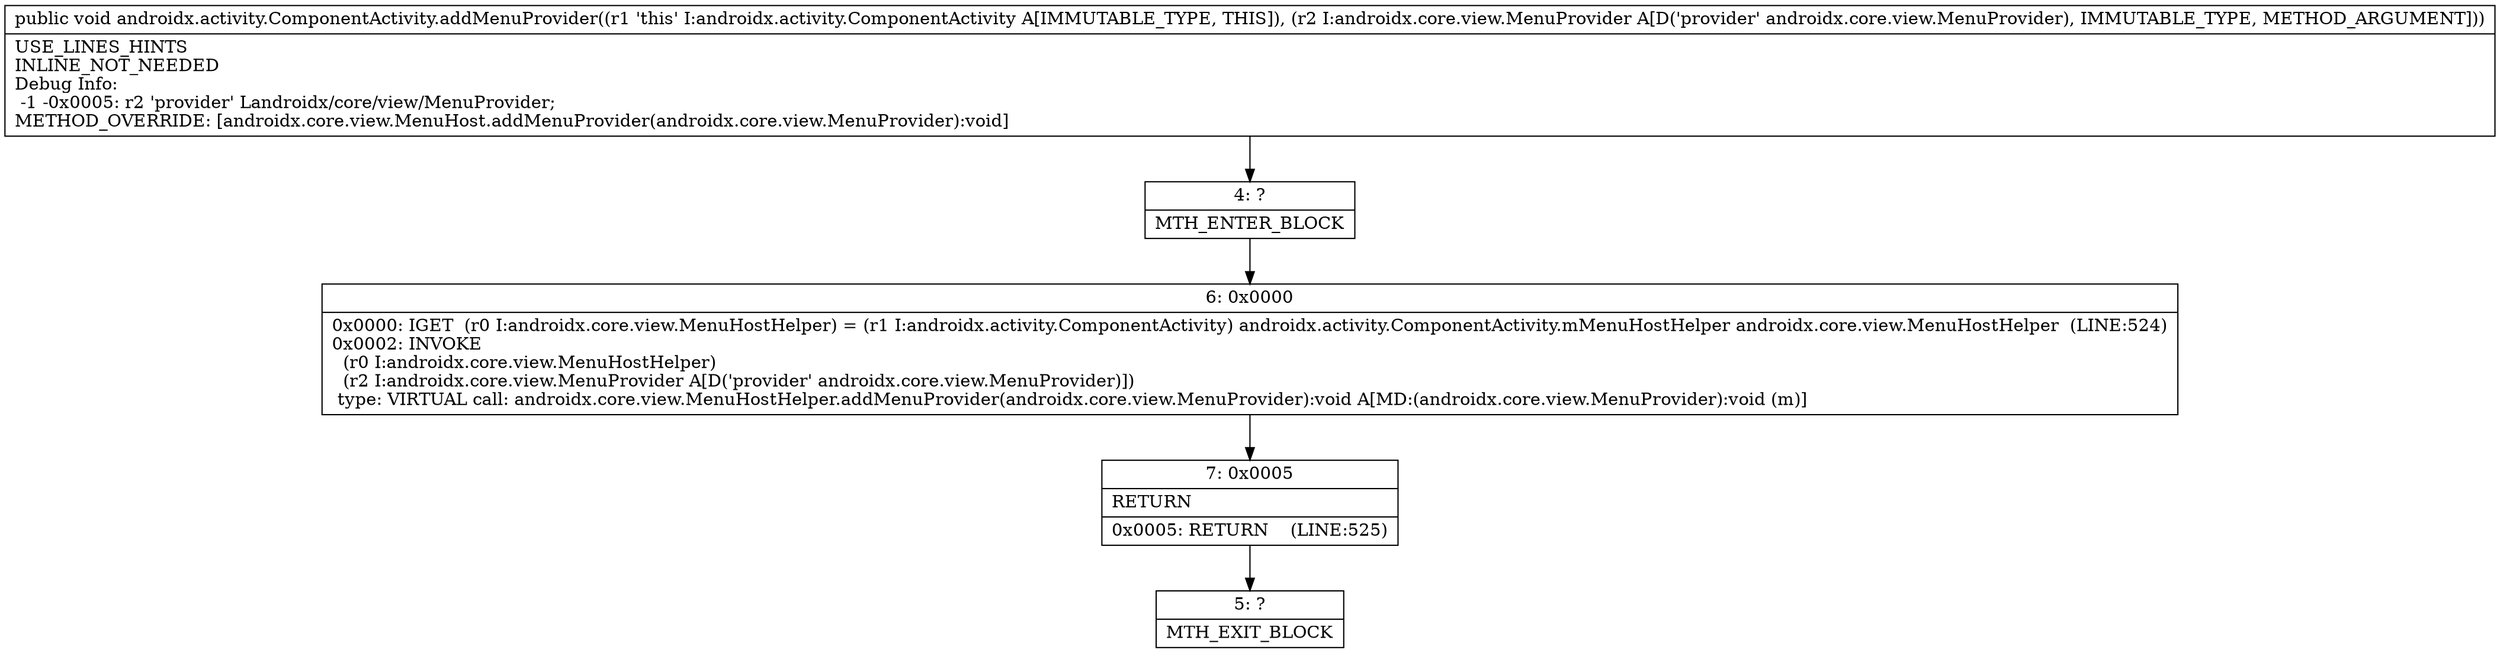 digraph "CFG forandroidx.activity.ComponentActivity.addMenuProvider(Landroidx\/core\/view\/MenuProvider;)V" {
Node_4 [shape=record,label="{4\:\ ?|MTH_ENTER_BLOCK\l}"];
Node_6 [shape=record,label="{6\:\ 0x0000|0x0000: IGET  (r0 I:androidx.core.view.MenuHostHelper) = (r1 I:androidx.activity.ComponentActivity) androidx.activity.ComponentActivity.mMenuHostHelper androidx.core.view.MenuHostHelper  (LINE:524)\l0x0002: INVOKE  \l  (r0 I:androidx.core.view.MenuHostHelper)\l  (r2 I:androidx.core.view.MenuProvider A[D('provider' androidx.core.view.MenuProvider)])\l type: VIRTUAL call: androidx.core.view.MenuHostHelper.addMenuProvider(androidx.core.view.MenuProvider):void A[MD:(androidx.core.view.MenuProvider):void (m)]\l}"];
Node_7 [shape=record,label="{7\:\ 0x0005|RETURN\l|0x0005: RETURN    (LINE:525)\l}"];
Node_5 [shape=record,label="{5\:\ ?|MTH_EXIT_BLOCK\l}"];
MethodNode[shape=record,label="{public void androidx.activity.ComponentActivity.addMenuProvider((r1 'this' I:androidx.activity.ComponentActivity A[IMMUTABLE_TYPE, THIS]), (r2 I:androidx.core.view.MenuProvider A[D('provider' androidx.core.view.MenuProvider), IMMUTABLE_TYPE, METHOD_ARGUMENT]))  | USE_LINES_HINTS\lINLINE_NOT_NEEDED\lDebug Info:\l  \-1 \-0x0005: r2 'provider' Landroidx\/core\/view\/MenuProvider;\lMETHOD_OVERRIDE: [androidx.core.view.MenuHost.addMenuProvider(androidx.core.view.MenuProvider):void]\l}"];
MethodNode -> Node_4;Node_4 -> Node_6;
Node_6 -> Node_7;
Node_7 -> Node_5;
}

